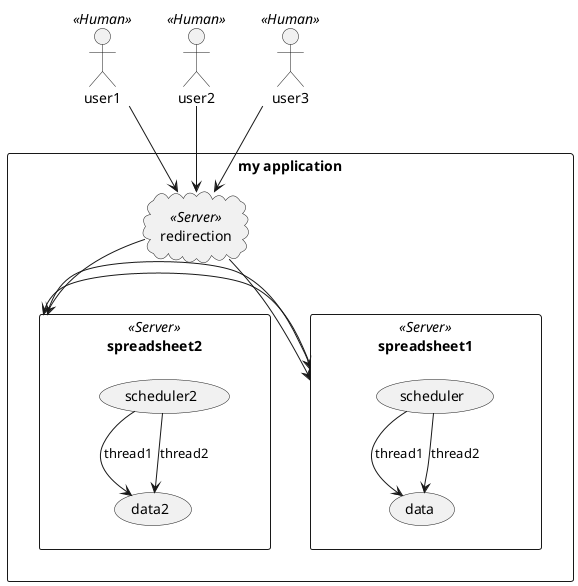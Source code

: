 @startuml
:user1: <<Human>>
:user2: <<Human>>
:user3: <<Human>>


rectangle "my application"{
	cloud redirection<<Server>>
:user1: -down-> redirection
:user2: -down-> redirection
:user3: -down-> redirection

	rectangle spreadsheet1 <<Server>>{
		(scheduler)
		
		scheduler -down-> (data) : thread1
		scheduler -down-> (data) : thread2

		
	}
	
	redirection -down-> spreadsheet1

	rectangle spreadsheet2 <<Server>>{	
		(scheduler2)
		scheduler2 -down-> (data2) : thread1
		scheduler2 -down-> (data2) : thread2

		
	}
	
	redirection -down-> spreadsheet2

	spreadsheet1 -left-> spreadsheet2
	 spreadsheet2 -right-> spreadsheet1
	
}

@enduml

